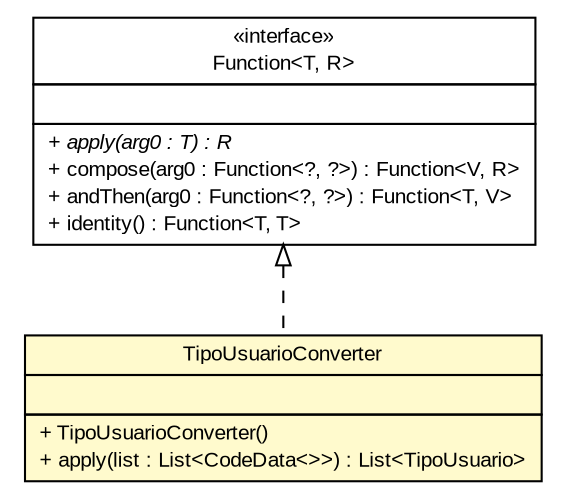 #!/usr/local/bin/dot
#
# Class diagram 
# Generated by UMLGraph version R5_6 (http://www.umlgraph.org/)
#

digraph G {
	edge [fontname="arial",fontsize=10,labelfontname="arial",labelfontsize=10];
	node [fontname="arial",fontsize=10,shape=plaintext];
	nodesep=0.25;
	ranksep=0.5;
	// br.gov.to.sefaz.seg.business.gestao.converter.TipoUsuarioConverter
	c799905 [label=<<table title="br.gov.to.sefaz.seg.business.gestao.converter.TipoUsuarioConverter" border="0" cellborder="1" cellspacing="0" cellpadding="2" port="p" bgcolor="lemonChiffon" href="./TipoUsuarioConverter.html">
		<tr><td><table border="0" cellspacing="0" cellpadding="1">
<tr><td align="center" balign="center"> TipoUsuarioConverter </td></tr>
		</table></td></tr>
		<tr><td><table border="0" cellspacing="0" cellpadding="1">
<tr><td align="left" balign="left">  </td></tr>
		</table></td></tr>
		<tr><td><table border="0" cellspacing="0" cellpadding="1">
<tr><td align="left" balign="left"> + TipoUsuarioConverter() </td></tr>
<tr><td align="left" balign="left"> + apply(list : List&lt;CodeData&lt;&gt;&gt;) : List&lt;TipoUsuario&gt; </td></tr>
		</table></td></tr>
		</table>>, URL="./TipoUsuarioConverter.html", fontname="arial", fontcolor="black", fontsize=10.0];
	//br.gov.to.sefaz.seg.business.gestao.converter.TipoUsuarioConverter implements java.util.function.Function<T, R>
	c800532:p -> c799905:p [dir=back,arrowtail=empty,style=dashed];
	// java.util.function.Function<T, R>
	c800532 [label=<<table title="java.util.function.Function" border="0" cellborder="1" cellspacing="0" cellpadding="2" port="p" href="http://java.sun.com/j2se/1.4.2/docs/api/java/util/function/Function.html">
		<tr><td><table border="0" cellspacing="0" cellpadding="1">
<tr><td align="center" balign="center"> &#171;interface&#187; </td></tr>
<tr><td align="center" balign="center"> Function&lt;T, R&gt; </td></tr>
		</table></td></tr>
		<tr><td><table border="0" cellspacing="0" cellpadding="1">
<tr><td align="left" balign="left">  </td></tr>
		</table></td></tr>
		<tr><td><table border="0" cellspacing="0" cellpadding="1">
<tr><td align="left" balign="left"><font face="arial italic" point-size="10.0"> + apply(arg0 : T) : R </font></td></tr>
<tr><td align="left" balign="left"> + compose(arg0 : Function&lt;?, ?&gt;) : Function&lt;V, R&gt; </td></tr>
<tr><td align="left" balign="left"> + andThen(arg0 : Function&lt;?, ?&gt;) : Function&lt;T, V&gt; </td></tr>
<tr><td align="left" balign="left"> + identity() : Function&lt;T, T&gt; </td></tr>
		</table></td></tr>
		</table>>, URL="http://java.sun.com/j2se/1.4.2/docs/api/java/util/function/Function.html", fontname="arial", fontcolor="black", fontsize=10.0];
}

